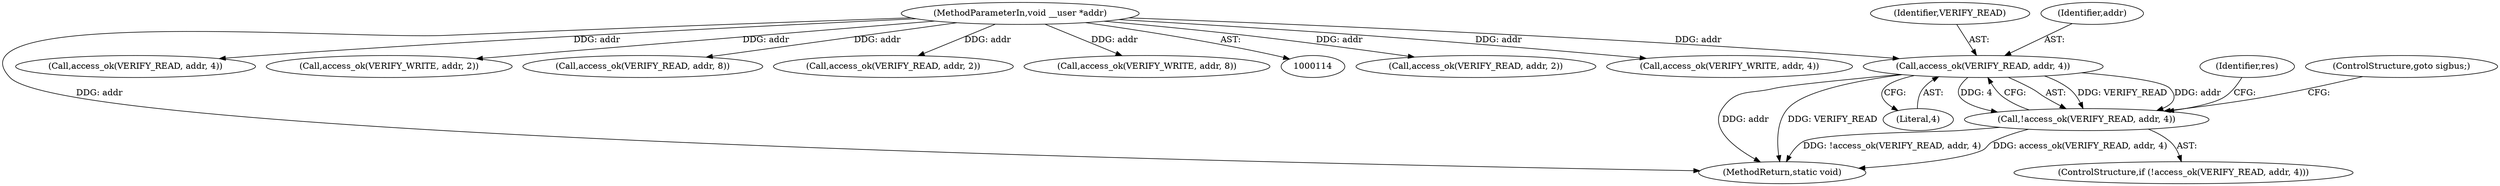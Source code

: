 digraph "0_linux_a8b0ca17b80e92faab46ee7179ba9e99ccb61233_12@pointer" {
"1000233" [label="(Call,access_ok(VERIFY_READ, addr, 4))"];
"1000116" [label="(MethodParameterIn,void __user *addr)"];
"1000232" [label="(Call,!access_ok(VERIFY_READ, addr, 4))"];
"1000158" [label="(Call,access_ok(VERIFY_READ, addr, 2))"];
"1000239" [label="(Identifier,res)"];
"1000231" [label="(ControlStructure,if (!access_ok(VERIFY_READ, addr, 4)))"];
"1000310" [label="(Call,access_ok(VERIFY_WRITE, addr, 4))"];
"1000116" [label="(MethodParameterIn,void __user *addr)"];
"1000232" [label="(Call,!access_ok(VERIFY_READ, addr, 4))"];
"1000415" [label="(MethodReturn,static void)"];
"1000183" [label="(Call,access_ok(VERIFY_READ, addr, 4))"];
"1000237" [label="(ControlStructure,goto sigbus;)"];
"1000285" [label="(Call,access_ok(VERIFY_WRITE, addr, 2))"];
"1000259" [label="(Call,access_ok(VERIFY_READ, addr, 8))"];
"1000208" [label="(Call,access_ok(VERIFY_READ, addr, 2))"];
"1000335" [label="(Call,access_ok(VERIFY_WRITE, addr, 8))"];
"1000234" [label="(Identifier,VERIFY_READ)"];
"1000233" [label="(Call,access_ok(VERIFY_READ, addr, 4))"];
"1000236" [label="(Literal,4)"];
"1000235" [label="(Identifier,addr)"];
"1000233" -> "1000232"  [label="AST: "];
"1000233" -> "1000236"  [label="CFG: "];
"1000234" -> "1000233"  [label="AST: "];
"1000235" -> "1000233"  [label="AST: "];
"1000236" -> "1000233"  [label="AST: "];
"1000232" -> "1000233"  [label="CFG: "];
"1000233" -> "1000415"  [label="DDG: addr"];
"1000233" -> "1000415"  [label="DDG: VERIFY_READ"];
"1000233" -> "1000232"  [label="DDG: VERIFY_READ"];
"1000233" -> "1000232"  [label="DDG: addr"];
"1000233" -> "1000232"  [label="DDG: 4"];
"1000116" -> "1000233"  [label="DDG: addr"];
"1000116" -> "1000114"  [label="AST: "];
"1000116" -> "1000415"  [label="DDG: addr"];
"1000116" -> "1000158"  [label="DDG: addr"];
"1000116" -> "1000183"  [label="DDG: addr"];
"1000116" -> "1000208"  [label="DDG: addr"];
"1000116" -> "1000259"  [label="DDG: addr"];
"1000116" -> "1000285"  [label="DDG: addr"];
"1000116" -> "1000310"  [label="DDG: addr"];
"1000116" -> "1000335"  [label="DDG: addr"];
"1000232" -> "1000231"  [label="AST: "];
"1000237" -> "1000232"  [label="CFG: "];
"1000239" -> "1000232"  [label="CFG: "];
"1000232" -> "1000415"  [label="DDG: !access_ok(VERIFY_READ, addr, 4)"];
"1000232" -> "1000415"  [label="DDG: access_ok(VERIFY_READ, addr, 4)"];
}

